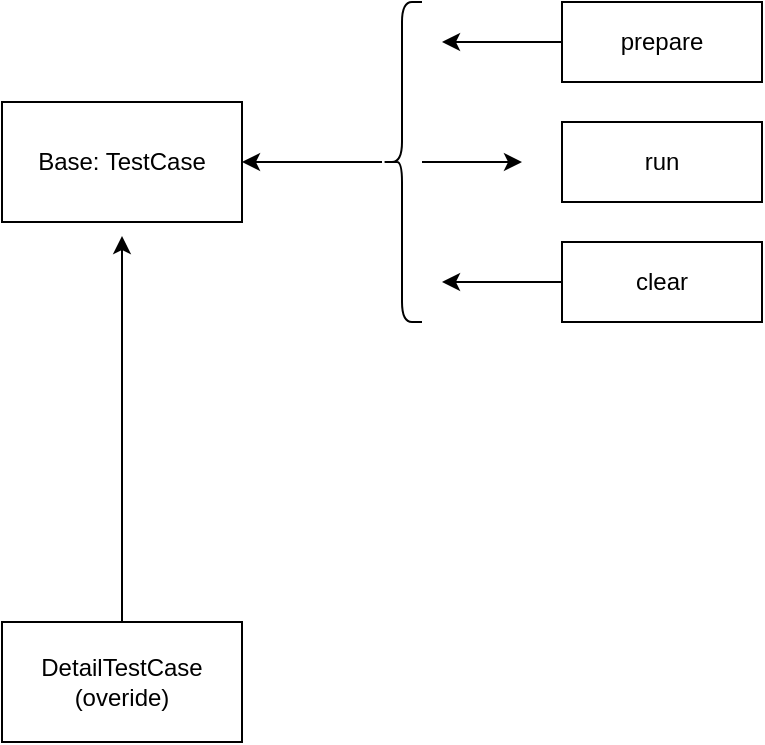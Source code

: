 <mxfile version="24.3.1" type="github">
  <diagram name="第 1 页" id="ewSvjjyqyNSf9J9h_-O3">
    <mxGraphModel dx="1763" dy="1111" grid="1" gridSize="10" guides="1" tooltips="1" connect="1" arrows="1" fold="1" page="1" pageScale="1" pageWidth="827" pageHeight="1169" math="0" shadow="0">
      <root>
        <mxCell id="0" />
        <mxCell id="1" parent="0" />
        <mxCell id="HXVIaXM9yR29M6rJM_1R-1" value="DetailTestCase&lt;div&gt;(overide)&lt;/div&gt;" style="rounded=0;whiteSpace=wrap;html=1;" vertex="1" parent="1">
          <mxGeometry x="130" y="500" width="120" height="60" as="geometry" />
        </mxCell>
        <mxCell id="HXVIaXM9yR29M6rJM_1R-3" value="Base: TestCase" style="rounded=0;whiteSpace=wrap;html=1;" vertex="1" parent="1">
          <mxGeometry x="130" y="240" width="120" height="60" as="geometry" />
        </mxCell>
        <mxCell id="HXVIaXM9yR29M6rJM_1R-4" style="edgeStyle=orthogonalEdgeStyle;rounded=0;orthogonalLoop=1;jettySize=auto;html=1;entryX=0.5;entryY=1.117;entryDx=0;entryDy=0;entryPerimeter=0;" edge="1" parent="1" source="HXVIaXM9yR29M6rJM_1R-1" target="HXVIaXM9yR29M6rJM_1R-3">
          <mxGeometry relative="1" as="geometry" />
        </mxCell>
        <mxCell id="HXVIaXM9yR29M6rJM_1R-7" style="edgeStyle=orthogonalEdgeStyle;rounded=0;orthogonalLoop=1;jettySize=auto;html=1;entryX=1;entryY=0.5;entryDx=0;entryDy=0;" edge="1" parent="1" source="HXVIaXM9yR29M6rJM_1R-5" target="HXVIaXM9yR29M6rJM_1R-3">
          <mxGeometry relative="1" as="geometry" />
        </mxCell>
        <mxCell id="HXVIaXM9yR29M6rJM_1R-13" style="edgeStyle=orthogonalEdgeStyle;rounded=0;orthogonalLoop=1;jettySize=auto;html=1;" edge="1" parent="1" source="HXVIaXM9yR29M6rJM_1R-5">
          <mxGeometry relative="1" as="geometry">
            <mxPoint x="390" y="270" as="targetPoint" />
          </mxGeometry>
        </mxCell>
        <mxCell id="HXVIaXM9yR29M6rJM_1R-5" value="" style="shape=curlyBracket;whiteSpace=wrap;html=1;rounded=1;labelPosition=left;verticalLabelPosition=middle;align=right;verticalAlign=middle;" vertex="1" parent="1">
          <mxGeometry x="320" y="190" width="20" height="160" as="geometry" />
        </mxCell>
        <mxCell id="HXVIaXM9yR29M6rJM_1R-16" style="edgeStyle=orthogonalEdgeStyle;rounded=0;orthogonalLoop=1;jettySize=auto;html=1;" edge="1" parent="1" source="HXVIaXM9yR29M6rJM_1R-10">
          <mxGeometry relative="1" as="geometry">
            <mxPoint x="350" y="210" as="targetPoint" />
          </mxGeometry>
        </mxCell>
        <mxCell id="HXVIaXM9yR29M6rJM_1R-10" value="prepare" style="rounded=0;whiteSpace=wrap;html=1;" vertex="1" parent="1">
          <mxGeometry x="410" y="190" width="100" height="40" as="geometry" />
        </mxCell>
        <mxCell id="HXVIaXM9yR29M6rJM_1R-14" value="run" style="rounded=0;whiteSpace=wrap;html=1;" vertex="1" parent="1">
          <mxGeometry x="410" y="250" width="100" height="40" as="geometry" />
        </mxCell>
        <mxCell id="HXVIaXM9yR29M6rJM_1R-18" style="edgeStyle=orthogonalEdgeStyle;rounded=0;orthogonalLoop=1;jettySize=auto;html=1;" edge="1" parent="1" source="HXVIaXM9yR29M6rJM_1R-17">
          <mxGeometry relative="1" as="geometry">
            <mxPoint x="350" y="330" as="targetPoint" />
          </mxGeometry>
        </mxCell>
        <mxCell id="HXVIaXM9yR29M6rJM_1R-17" value="clear" style="rounded=0;whiteSpace=wrap;html=1;" vertex="1" parent="1">
          <mxGeometry x="410" y="310" width="100" height="40" as="geometry" />
        </mxCell>
      </root>
    </mxGraphModel>
  </diagram>
</mxfile>
